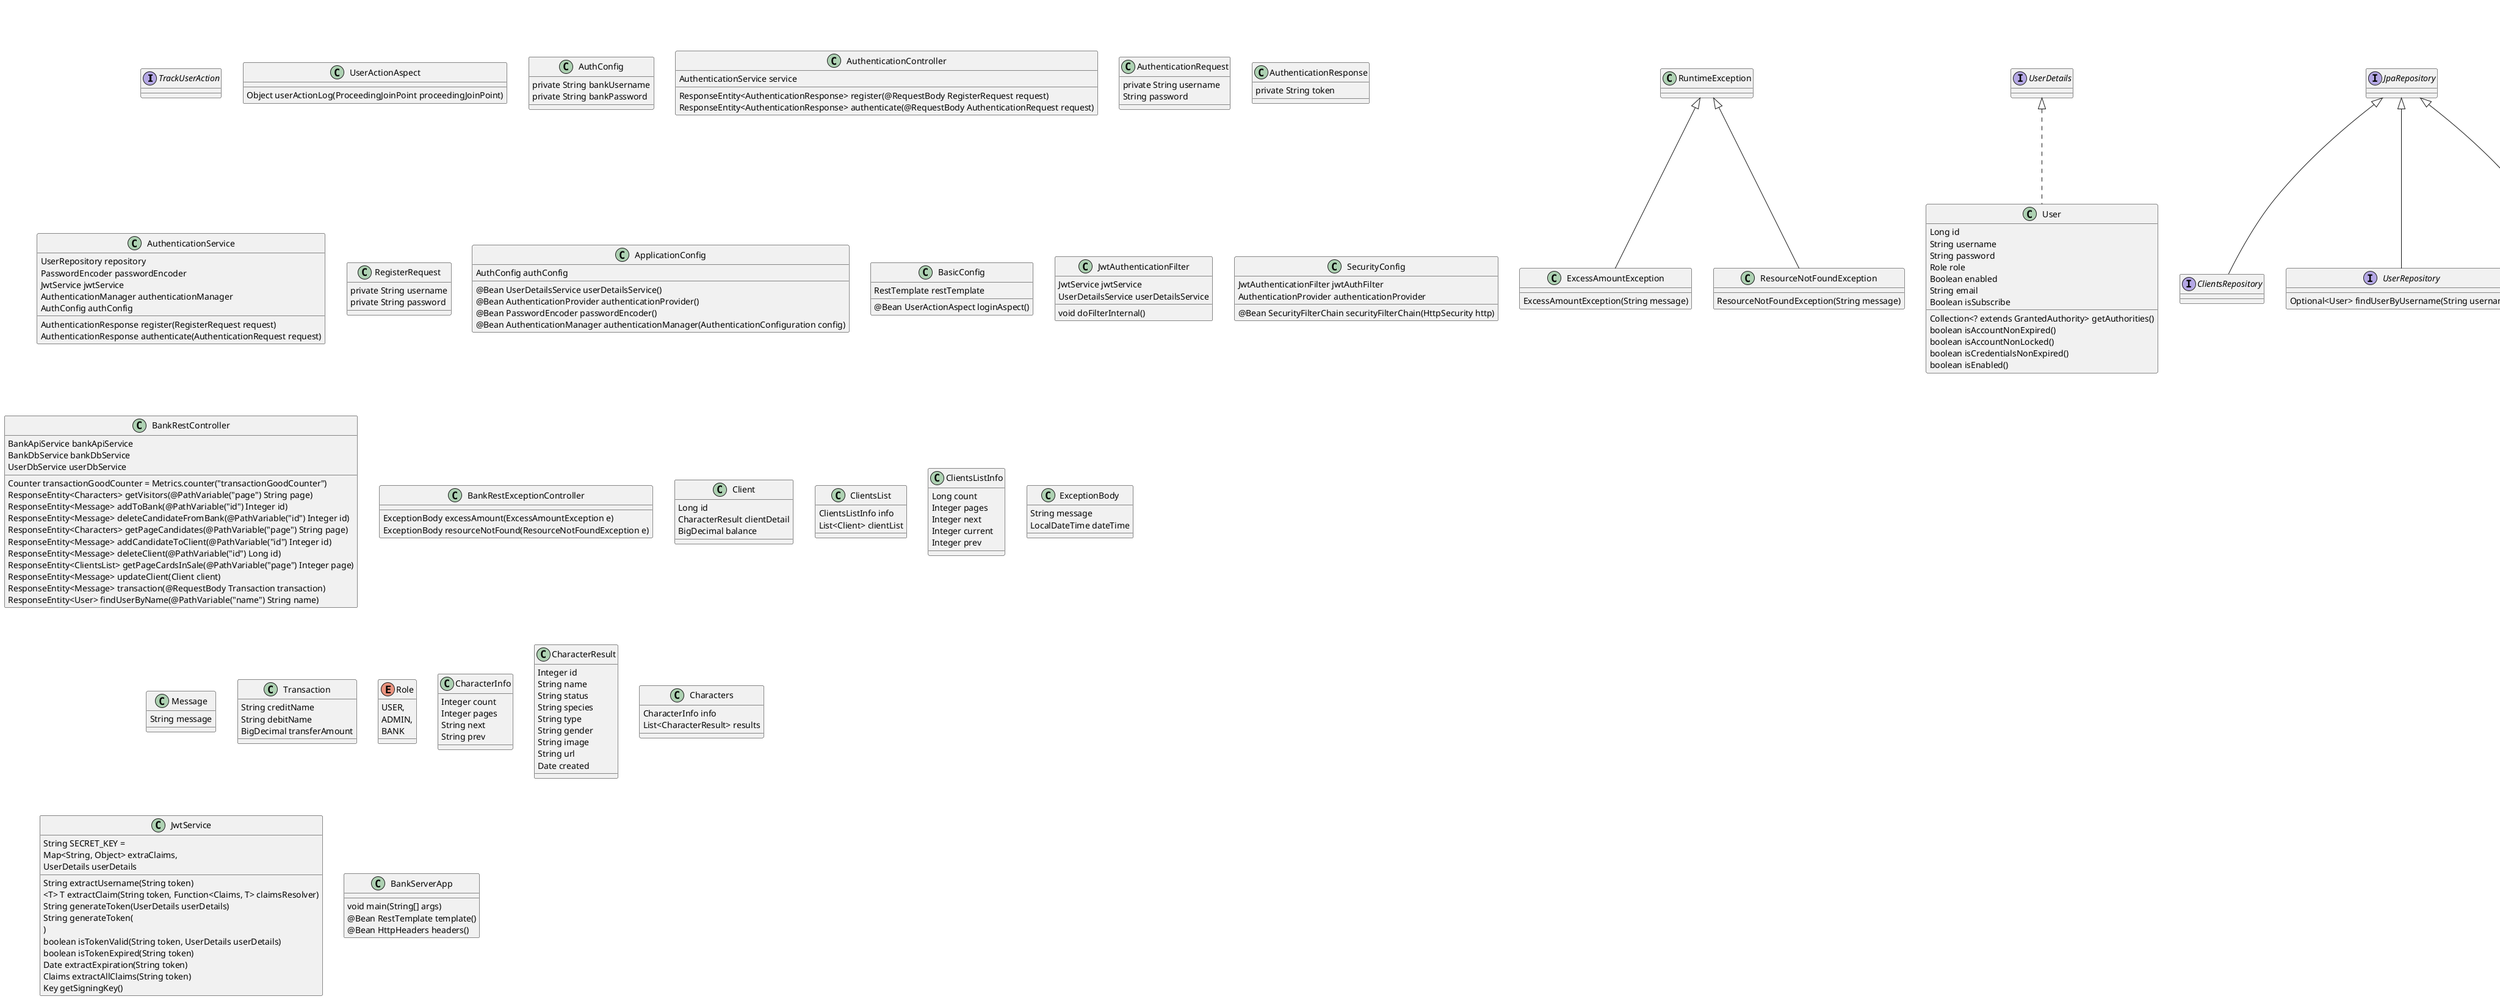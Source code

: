 @startuml

interface TrackUserAction{}

class UserActionAspect{
Object userActionLog(ProceedingJoinPoint proceedingJoinPoint)
}

class AuthConfig {
private String bankUsername
private String bankPassword
}

class AuthenticationController{
AuthenticationService service
ResponseEntity<AuthenticationResponse> register(@RequestBody RegisterRequest request)
ResponseEntity<AuthenticationResponse> authenticate(@RequestBody AuthenticationRequest request)
}

class AuthenticationRequest{
private String username
String password
}

class AuthenticationResponse{
private String token
}

class AuthenticationService {
UserRepository repository
PasswordEncoder passwordEncoder
JwtService jwtService
AuthenticationManager authenticationManager
AuthConfig authConfig
AuthenticationResponse register(RegisterRequest request)
AuthenticationResponse authenticate(AuthenticationRequest request)
}

class RegisterRequest{
private String username
private String password
}


class ApplicationConfig {
AuthConfig authConfig
@Bean UserDetailsService userDetailsService()
@Bean AuthenticationProvider authenticationProvider()
@Bean PasswordEncoder passwordEncoder()
@Bean AuthenticationManager authenticationManager(AuthenticationConfiguration config)
}

class BasicConfig {
RestTemplate restTemplate
@Bean UserActionAspect loginAspect()
}

class JwtAuthenticationFilter{
JwtService jwtService
UserDetailsService userDetailsService
void doFilterInternal()
}

class SecurityConfig {
JwtAuthenticationFilter jwtAuthFilter
AuthenticationProvider authenticationProvider
@Bean SecurityFilterChain securityFilterChain(HttpSecurity http)
}

class BankRestController {
BankApiService bankApiService
BankDbService bankDbService
UserDbService userDbService
Counter transactionGoodCounter = Metrics.counter("transactionGoodCounter")
ResponseEntity<Characters> getVisitors(@PathVariable("page") String page)
ResponseEntity<Message> addToBank(@PathVariable("id") Integer id)
ResponseEntity<Message> deleteCandidateFromBank(@PathVariable("id") Integer id)
ResponseEntity<Characters> getPageCandidates(@PathVariable("page") String page)
ResponseEntity<Message> addCandidateToClient(@PathVariable("id") Integer id)
ResponseEntity<Message> deleteClient(@PathVariable("id") Long id)
ResponseEntity<ClientsList> getPageCardsInSale(@PathVariable("page") Integer page)
ResponseEntity<Message> updateClient(Client client)
ResponseEntity<Message> transaction(@RequestBody Transaction transaction)
ResponseEntity<User> findUserByName(@PathVariable("name") String name)
}

class BankRestExceptionController {
ExceptionBody excessAmount(ExcessAmountException e)
ExceptionBody resourceNotFound(ResourceNotFoundException e)
}

class Client {
Long id
CharacterResult clientDetail
BigDecimal balance
}

class ClientsList {
ClientsListInfo info
List<Client> clientList
}

class ClientsListInfo {
Long count
Integer pages
Integer next
Integer current
Integer prev
}

class ExceptionBody {
String message
LocalDateTime dateTime
}

class ExcessAmountException extends RuntimeException{
ExcessAmountException(String message)
}

class ResourceNotFoundException  extends RuntimeException{
ResourceNotFoundException(String message)
}

class Message {
String message
}

class Transaction {
String creditName
String debitName
BigDecimal transferAmount
}

enum Role {
    USER,
    ADMIN,
    BANK
}

class User implements UserDetails {
Long id
String username
String password
Role role
Boolean enabled
String email
Boolean isSubscribe
Collection<? extends GrantedAuthority> getAuthorities()
boolean isAccountNonExpired()
boolean isAccountNonLocked()
boolean isCredentialsNonExpired()
boolean isEnabled()
}

class CharacterInfo {
Integer count
Integer pages
String next
String prev
}

class CharacterResult{
Integer id
String name
String status
String species
String type
String gender
String image
String url
Date created
}

class Characters {
CharacterInfo info
List<CharacterResult> results
}

interface ClientsRepository extends JpaRepository<Client, Long> {
}

interface UserRepository extends JpaRepository<User, Long> {
Optional<User> findUserByUsername(String username)
}

interface VisitorRepository extends JpaRepository<CharacterResult, Integer> {
}

interface BankApiService {
Characters getAllCharacters(String page)
Message saveOneCharacterById(Integer id)
}

class BankApiServiceImpl implements BankApiService {
BankDbService characterDbService
BasicConfig basicConfig
RestTemplate restTemplate
HttpHeaders headers
HttpEntity<String> getRequestEntity()
Characters getAllCharacters(String page)
CharacterInfo getCharacterInfo(Characters allCharacters)
Message saveOneCharacterById(Integer id)
}

interface BankDbService {
void saveOneVisitor(CharacterResult characterResult
Characters getPageBankCandidates(Integer page)
Message deleteVisitorById(Integer id)
Message saveOneClientById(Integer id)
List<CharacterResult> getAllClients()
ClientsList getPageBankClients(Integer page)
Message deleteClientById(Long id)
Message saveClient(Client client)
Client findClientById(Long id)
Client findClientByName(String name)
void transaction(Transaction transaction)
}

class BankDbServiceImpl implements BankDbService{
VisitorRepository visitorRepository
ClientsRepository clientsRepository
void saveOneVisitor(CharacterResult characterResult)
Characters getPageBankCandidates(Integer page)
Message deleteVisitorById(Integer id)
Message saveOneClientById(Integer id)
List<CharacterResult> getAllClients()
ClientsList getPageBankClients(Integer page)
Message deleteClientById(Long id)
Message saveClient(Client client)
Client findClientById(Long id)
Client findClientByName(String name)
void transaction(Transaction transaction)
}

interface UserDbService {
User findUserByUsername(String username)
}

class UserDbServiceImpl implements UserDbService{
UserRepository userRepository
User findUserByUsername(String username)
}

class JwtService {
String SECRET_KEY =
String extractUsername(String token)
<T> T extractClaim(String token, Function<Claims, T> claimsResolver)
String generateToken(UserDetails userDetails)
 String generateToken(
            Map<String, Object> extraClaims,
            UserDetails userDetails
    )
boolean isTokenValid(String token, UserDetails userDetails)
boolean isTokenExpired(String token)
Date extractExpiration(String token)
Claims extractAllClaims(String token)
Key getSigningKey()
}

class BankServerApp {
void main(String[] args)
@Bean RestTemplate template()
@Bean HttpHeaders headers()
}



@enduml